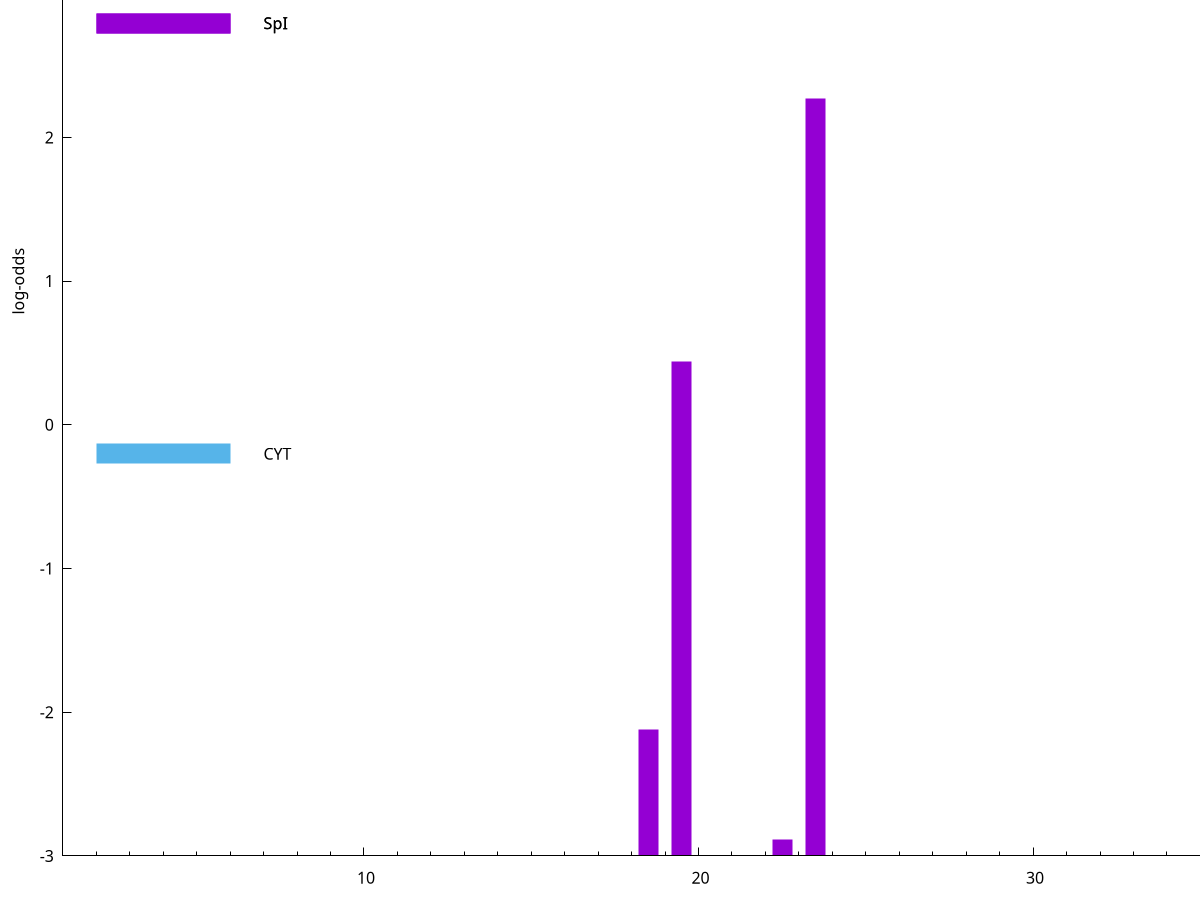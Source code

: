 set title "LipoP predictions for SPy_0588"
set size 2., 1.4
set xrange [1:70] 
set mxtics 10
set yrange [-3:5]
set y2range [0:8]
set ylabel "log-odds"
set term postscript eps color solid "Helvetica" 30
set output "SPy_0588.eps"
set arrow from 2,2.79408 to 6,2.79408 nohead lt 1 lw 20
set label "SpI" at 7,2.79408
set arrow from 2,-0.200913 to 6,-0.200913 nohead lt 3 lw 20
set label "CYT" at 7,-0.200913
set arrow from 2,2.79408 to 6,2.79408 nohead lt 1 lw 20
set label "SpI" at 7,2.79408
# NOTE: The scores below are the log-odds scores with the threshold
# NOTE: subtracted (a hack to make gnuplot make the histogram all
# NOTE: look nice).
plot "-" axes x1y2 title "" with impulses lt 1 lw 20
23.500000 5.268950
19.500000 3.442007
18.500000 0.882850
22.500000 0.112690
e
exit
